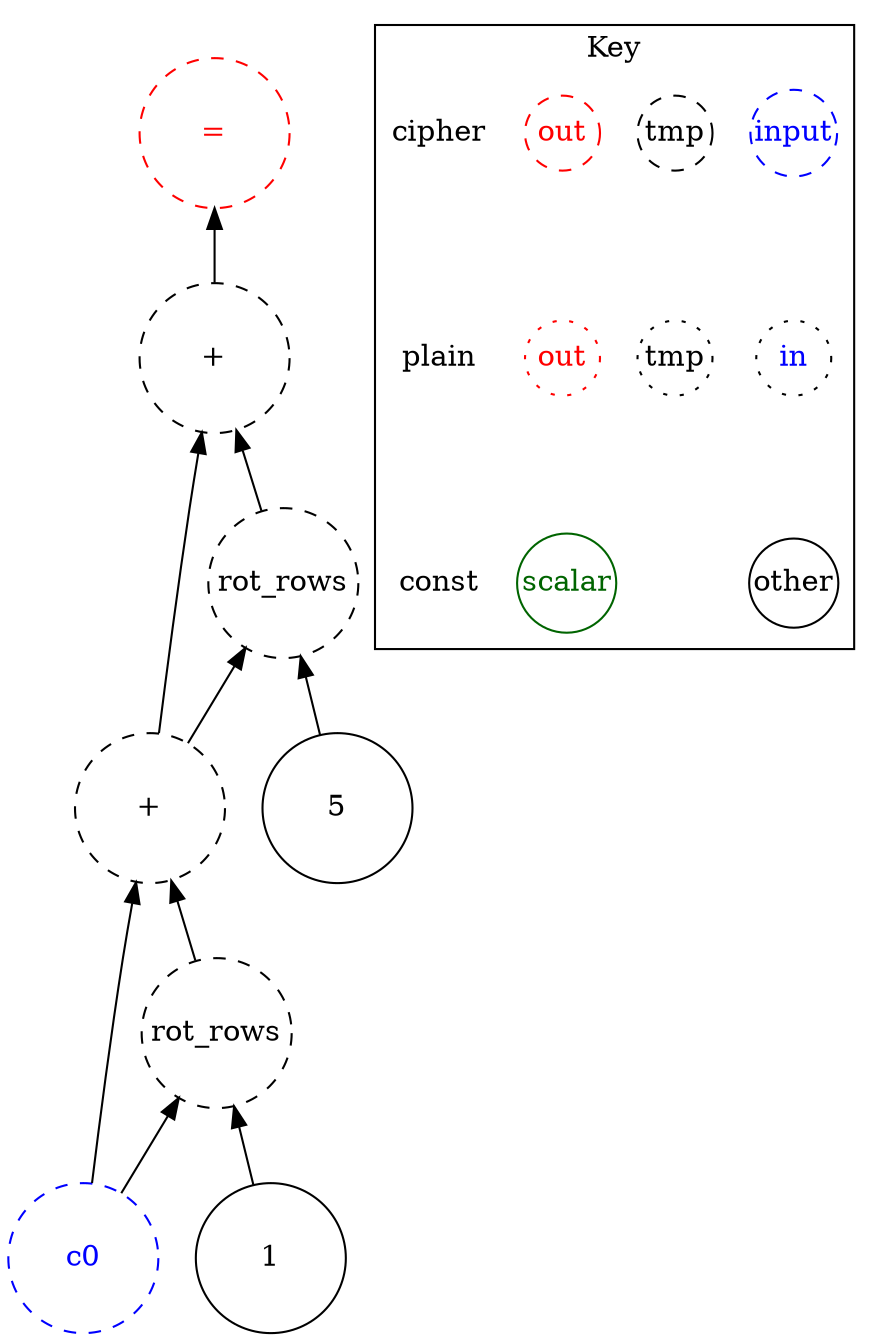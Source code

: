 digraph "box_blur" {
node [shape=circle width=1 margin=0]
edge [dir=back]
5 [label="5" style=solid]
ciphertext0 [label="c0" style=dashed color=blue fontcolor=blue]
1 [label="1" style=solid]
ciphertext14 [label="rot_rows" style=dashed]
ciphertext14 -> ciphertext0
ciphertext14 -> 1
ciphertext15 [label="+" style=dashed]
ciphertext15 -> ciphertext14
ciphertext15 -> ciphertext0
ciphertext5 [label="rot_rows" style=dashed]
ciphertext5 -> ciphertext15
ciphertext5 -> 5
ciphertext6 [label="+" style=dashed]
ciphertext6 -> ciphertext15
ciphertext6 -> ciphertext5
ciphertext8 [label="=" style=dashed color=red fontcolor=red]
ciphertext8 -> ciphertext6
subgraph cluster_key {
    graph[label="Key"]
    node [width=0.5]
    edge [dir=forward style=invis]
    in_cipher [label=input color=blue fontcolor=blue style=dashed]
    tmp_cipher [label=tmp color=black fontcolor=black style=dashed]
    out_cipher [label=out color=red fontcolor=red style=dashed]
    cipher [shape=plain]

    in_plain [label=in icolor=blue fontcolor=blue style=dotted]
    tmp_plain [label=tmp color=black fontcolor=black style=dotted]
    out_plain [label=out color=red fontcolor=red style=dotted]
    plain [shape=plain]
    
    other [color=black fontcolor=black style=solid]
    scalar [color=darkgreen fontcolor=darkgreen style=solid]
    const[shape=plain]
    
    cipher -> plain
    plain -> const
    out_cipher -> out_plain
    in_cipher -> in_plain
    tmp_cipher -> tmp_plain
    in_plain -> other
    out_plain -> scalar
}
}
